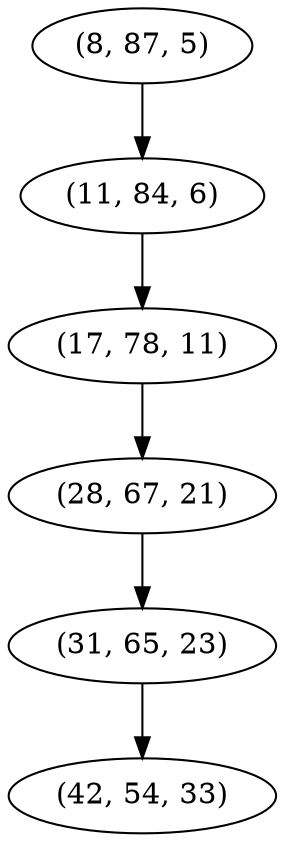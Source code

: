 digraph tree {
    "(8, 87, 5)";
    "(11, 84, 6)";
    "(17, 78, 11)";
    "(28, 67, 21)";
    "(31, 65, 23)";
    "(42, 54, 33)";
    "(8, 87, 5)" -> "(11, 84, 6)";
    "(11, 84, 6)" -> "(17, 78, 11)";
    "(17, 78, 11)" -> "(28, 67, 21)";
    "(28, 67, 21)" -> "(31, 65, 23)";
    "(31, 65, 23)" -> "(42, 54, 33)";
}
